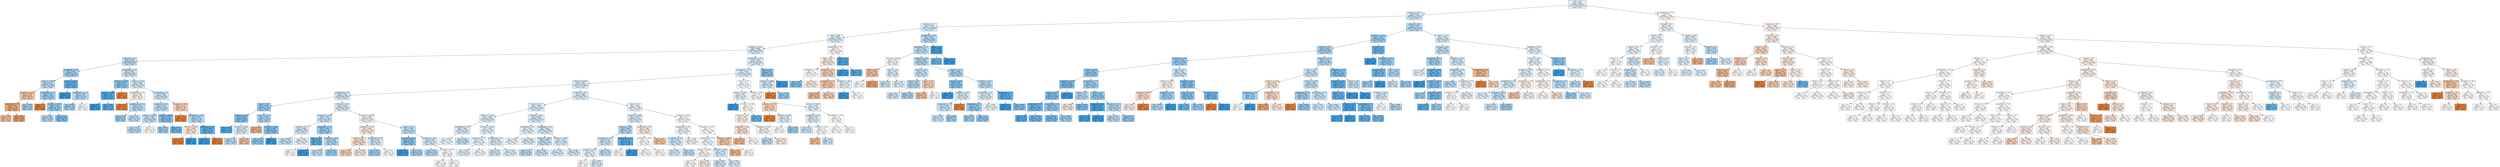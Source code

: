 digraph Tree {
node [shape=box, style="filled", color="black"] ;
0 [label="CCR <= 5.5\ngini = 0.497\nsamples = 22504\nvalue = [10340, 12164]\nclass = True", fillcolor="#e1f0fb"] ;
1 [label="sdComm <= 0.2\ngini = 0.49\nsamples = 14766\nvalue = [6350, 8416]\nclass = True", fillcolor="#cee7f9"] ;
0 -> 1 [labeldistance=2.5, labelangle=45, headlabel="True"] ;
2 [label="sdComp <= 0.2\ngini = 0.494\nsamples = 11254\nvalue = [4996, 6258]\nclass = True", fillcolor="#d7ebfa"] ;
1 -> 2 ;
3 [label="CCR <= 0.55\ngini = 0.495\nsamples = 10392\nvalue = [4668, 5724]\nclass = True", fillcolor="#daedfa"] ;
2 -> 3 ;
4 [label="sdComp <= 0.02\ngini = 0.494\nsamples = 9678\nvalue = [4300, 5378]\nclass = True", fillcolor="#d7ebfa"] ;
3 -> 4 ;
5 [label="nbproc <= 4.5\ngini = 0.477\nsamples = 922\nvalue = [362, 560]\nclass = True", fillcolor="#b9dcf6"] ;
4 -> 5 ;
6 [label="graphDepth <= 7.5\ngini = 0.444\nsamples = 318\nvalue = [106, 212]\nclass = True", fillcolor="#9ccef2"] ;
5 -> 6 ;
7 [label="sdComm <= 0.02\ngini = 0.475\nsamples = 242\nvalue = [94, 148]\nclass = True", fillcolor="#b7dbf6"] ;
6 -> 7 ;
8 [label="graphSize <= 22.5\ngini = 0.454\nsamples = 46\nvalue = [30, 16]\nclass = False", fillcolor="#f3c4a3"] ;
7 -> 8 ;
9 [label="graphDepth <= 3.5\ngini = 0.36\nsamples = 34\nvalue = [26, 8]\nclass = False", fillcolor="#eda876"] ;
8 -> 9 ;
10 [label="gini = 0.444\nsamples = 12\nvalue = [8, 4]\nclass = False", fillcolor="#f2c09c"] ;
9 -> 10 ;
11 [label="gini = 0.298\nsamples = 22\nvalue = [18, 4]\nclass = False", fillcolor="#eb9d65"] ;
9 -> 11 ;
12 [label="gini = 0.444\nsamples = 12\nvalue = [4, 8]\nclass = True", fillcolor="#9ccef2"] ;
8 -> 12 ;
13 [label="graphDepth <= 3.5\ngini = 0.44\nsamples = 196\nvalue = [64, 132]\nclass = True", fillcolor="#99cdf2"] ;
7 -> 13 ;
14 [label="gini = 0.0\nsamples = 4\nvalue = [4, 0]\nclass = False", fillcolor="#e58139"] ;
13 -> 14 ;
15 [label="sdComm <= 0.065\ngini = 0.43\nsamples = 192\nvalue = [60, 132]\nclass = True", fillcolor="#93caf1"] ;
13 -> 15 ;
16 [label="gini = 0.469\nsamples = 96\nvalue = [36, 60]\nclass = True", fillcolor="#b0d8f5"] ;
15 -> 16 ;
17 [label="gini = 0.375\nsamples = 96\nvalue = [24, 72]\nclass = True", fillcolor="#7bbeee"] ;
15 -> 17 ;
18 [label="sdComm <= 0.02\ngini = 0.266\nsamples = 76\nvalue = [12, 64]\nclass = True", fillcolor="#5eafea"] ;
6 -> 18 ;
19 [label="gini = 0.0\nsamples = 44\nvalue = [0, 44]\nclass = True", fillcolor="#399de5"] ;
18 -> 19 ;
20 [label="graphDepth <= 13.5\ngini = 0.469\nsamples = 32\nvalue = [12, 20]\nclass = True", fillcolor="#b0d8f5"] ;
18 -> 20 ;
21 [label="gini = 0.444\nsamples = 24\nvalue = [8, 16]\nclass = True", fillcolor="#9ccef2"] ;
20 -> 21 ;
22 [label="gini = 0.5\nsamples = 8\nvalue = [4, 4]\nclass = False", fillcolor="#ffffff"] ;
20 -> 22 ;
23 [label="graphDepth <= 3.5\ngini = 0.488\nsamples = 604\nvalue = [256, 348]\nclass = True", fillcolor="#cbe5f8"] ;
5 -> 23 ;
24 [label="sdComm <= 0.065\ngini = 0.397\nsamples = 44\nvalue = [12, 32]\nclass = True", fillcolor="#83c2ef"] ;
23 -> 24 ;
25 [label="sdComm <= 0.02\ngini = 0.198\nsamples = 36\nvalue = [4, 32]\nclass = True", fillcolor="#52a9e8"] ;
24 -> 25 ;
26 [label="gini = 0.0\nsamples = 8\nvalue = [0, 8]\nclass = True", fillcolor="#399de5"] ;
25 -> 26 ;
27 [label="gini = 0.245\nsamples = 28\nvalue = [4, 24]\nclass = True", fillcolor="#5aade9"] ;
25 -> 27 ;
28 [label="gini = 0.0\nsamples = 8\nvalue = [8, 0]\nclass = False", fillcolor="#e58139"] ;
24 -> 28 ;
29 [label="sdComm <= 0.02\ngini = 0.492\nsamples = 560\nvalue = [244, 316]\nclass = True", fillcolor="#d2e9f9"] ;
23 -> 29 ;
30 [label="graphDepth <= 7.5\ngini = 0.498\nsamples = 68\nvalue = [36, 32]\nclass = False", fillcolor="#fcf1e9"] ;
29 -> 30 ;
31 [label="gini = 0.0\nsamples = 16\nvalue = [16, 0]\nclass = False", fillcolor="#e58139"] ;
30 -> 31 ;
32 [label="graphDepth <= 13.5\ngini = 0.473\nsamples = 52\nvalue = [20, 32]\nclass = True", fillcolor="#b5daf5"] ;
30 -> 32 ;
33 [label="gini = 0.444\nsamples = 12\nvalue = [4, 8]\nclass = True", fillcolor="#9ccef2"] ;
32 -> 33 ;
34 [label="gini = 0.48\nsamples = 40\nvalue = [16, 24]\nclass = True", fillcolor="#bddef6"] ;
32 -> 34 ;
35 [label="graphDepth <= 6.5\ngini = 0.488\nsamples = 492\nvalue = [208, 284]\nclass = True", fillcolor="#cae5f8"] ;
29 -> 35 ;
36 [label="graphSize <= 22.5\ngini = 0.48\nsamples = 440\nvalue = [176, 264]\nclass = True", fillcolor="#bddef6"] ;
35 -> 36 ;
37 [label="sdComm <= 0.065\ngini = 0.484\nsamples = 408\nvalue = [168, 240]\nclass = True", fillcolor="#c4e2f7"] ;
36 -> 37 ;
38 [label="gini = 0.473\nsamples = 312\nvalue = [120, 192]\nclass = True", fillcolor="#b5daf5"] ;
37 -> 38 ;
39 [label="gini = 0.5\nsamples = 96\nvalue = [48, 48]\nclass = False", fillcolor="#ffffff"] ;
37 -> 39 ;
40 [label="sdComm <= 0.065\ngini = 0.375\nsamples = 32\nvalue = [8, 24]\nclass = True", fillcolor="#7bbeee"] ;
36 -> 40 ;
41 [label="gini = 0.444\nsamples = 12\nvalue = [4, 8]\nclass = True", fillcolor="#9ccef2"] ;
40 -> 41 ;
42 [label="gini = 0.32\nsamples = 20\nvalue = [4, 16]\nclass = True", fillcolor="#6ab6ec"] ;
40 -> 42 ;
43 [label="graphSize <= 40.0\ngini = 0.473\nsamples = 52\nvalue = [32, 20]\nclass = False", fillcolor="#f5d0b5"] ;
35 -> 43 ;
44 [label="gini = 0.0\nsamples = 20\nvalue = [20, 0]\nclass = False", fillcolor="#e58139"] ;
43 -> 44 ;
45 [label="graphDepth <= 12.5\ngini = 0.469\nsamples = 32\nvalue = [12, 20]\nclass = True", fillcolor="#b0d8f5"] ;
43 -> 45 ;
46 [label="sdComm <= 0.065\ngini = 0.494\nsamples = 18\nvalue = [10, 8]\nclass = False", fillcolor="#fae6d7"] ;
45 -> 46 ;
47 [label="gini = 0.0\nsamples = 10\nvalue = [10, 0]\nclass = False", fillcolor="#e58139"] ;
46 -> 47 ;
48 [label="gini = 0.0\nsamples = 8\nvalue = [0, 8]\nclass = True", fillcolor="#399de5"] ;
46 -> 48 ;
49 [label="graphSize <= 75.0\ngini = 0.245\nsamples = 14\nvalue = [2, 12]\nclass = True", fillcolor="#5aade9"] ;
45 -> 49 ;
50 [label="gini = 0.0\nsamples = 12\nvalue = [0, 12]\nclass = True", fillcolor="#399de5"] ;
49 -> 50 ;
51 [label="gini = 0.0\nsamples = 2\nvalue = [2, 0]\nclass = False", fillcolor="#e58139"] ;
49 -> 51 ;
52 [label="graphDepth <= 25.5\ngini = 0.495\nsamples = 8756\nvalue = [3938, 4818]\nclass = True", fillcolor="#dbedfa"] ;
4 -> 52 ;
53 [label="graphDepth <= 13.5\ngini = 0.495\nsamples = 8712\nvalue = [3926, 4786]\nclass = True", fillcolor="#dbedfa"] ;
52 -> 53 ;
54 [label="sdComp <= 0.065\ngini = 0.495\nsamples = 8412\nvalue = [3778, 4634]\nclass = True", fillcolor="#daedfa"] ;
53 -> 54 ;
55 [label="graphDepth <= 3.5\ngini = 0.492\nsamples = 2156\nvalue = [938, 1218]\nclass = True", fillcolor="#d1e8f9"] ;
54 -> 55 ;
56 [label="nbproc <= 4.5\ngini = 0.439\nsamples = 178\nvalue = [58, 120]\nclass = True", fillcolor="#99ccf2"] ;
55 -> 56 ;
57 [label="sdComm <= 0.02\ngini = 0.389\nsamples = 68\nvalue = [18, 50]\nclass = True", fillcolor="#80c0ee"] ;
56 -> 57 ;
58 [label="gini = 0.198\nsamples = 36\nvalue = [4, 32]\nclass = True", fillcolor="#52a9e8"] ;
57 -> 58 ;
59 [label="sdComm <= 0.065\ngini = 0.492\nsamples = 32\nvalue = [14, 18]\nclass = True", fillcolor="#d3e9f9"] ;
57 -> 59 ;
60 [label="gini = 0.473\nsamples = 26\nvalue = [10, 16]\nclass = True", fillcolor="#b5daf5"] ;
59 -> 60 ;
61 [label="gini = 0.444\nsamples = 6\nvalue = [4, 2]\nclass = False", fillcolor="#f2c09c"] ;
59 -> 61 ;
62 [label="sdComm <= 0.02\ngini = 0.463\nsamples = 110\nvalue = [40, 70]\nclass = True", fillcolor="#aad5f4"] ;
56 -> 62 ;
63 [label="gini = 0.397\nsamples = 22\nvalue = [16, 6]\nclass = False", fillcolor="#efb083"] ;
62 -> 63 ;
64 [label="sdComm <= 0.065\ngini = 0.397\nsamples = 88\nvalue = [24, 64]\nclass = True", fillcolor="#83c2ef"] ;
62 -> 64 ;
65 [label="gini = 0.42\nsamples = 80\nvalue = [24, 56]\nclass = True", fillcolor="#8ec7f0"] ;
64 -> 65 ;
66 [label="gini = 0.0\nsamples = 8\nvalue = [0, 8]\nclass = True", fillcolor="#399de5"] ;
64 -> 66 ;
67 [label="sdComm <= 0.02\ngini = 0.494\nsamples = 1978\nvalue = [880, 1098]\nclass = True", fillcolor="#d8ecfa"] ;
55 -> 67 ;
68 [label="graphSize <= 22.5\ngini = 0.488\nsamples = 1100\nvalue = [466, 634]\nclass = True", fillcolor="#cbe5f8"] ;
67 -> 68 ;
69 [label="nbproc <= 4.5\ngini = 0.492\nsamples = 968\nvalue = [424, 544]\nclass = True", fillcolor="#d3e9f9"] ;
68 -> 69 ;
70 [label="gini = 0.484\nsamples = 476\nvalue = [196, 280]\nclass = True", fillcolor="#c4e2f7"] ;
69 -> 70 ;
71 [label="gini = 0.497\nsamples = 492\nvalue = [228, 264]\nclass = True", fillcolor="#e4f2fb"] ;
69 -> 71 ;
72 [label="graphDepth <= 6.5\ngini = 0.434\nsamples = 132\nvalue = [42, 90]\nclass = True", fillcolor="#95cbf1"] ;
68 -> 72 ;
73 [label="nbproc <= 4.5\ngini = 0.278\nsamples = 36\nvalue = [6, 30]\nclass = True", fillcolor="#61b1ea"] ;
72 -> 73 ;
74 [label="gini = 0.5\nsamples = 12\nvalue = [6, 6]\nclass = False", fillcolor="#ffffff"] ;
73 -> 74 ;
75 [label="gini = 0.0\nsamples = 24\nvalue = [0, 24]\nclass = True", fillcolor="#399de5"] ;
73 -> 75 ;
76 [label="graphSize <= 40.0\ngini = 0.469\nsamples = 96\nvalue = [36, 60]\nclass = True", fillcolor="#b0d8f5"] ;
72 -> 76 ;
77 [label="gini = 0.486\nsamples = 48\nvalue = [20, 28]\nclass = True", fillcolor="#c6e3f8"] ;
76 -> 77 ;
78 [label="gini = 0.444\nsamples = 48\nvalue = [16, 32]\nclass = True", fillcolor="#9ccef2"] ;
76 -> 78 ;
79 [label="sdComm <= 0.065\ngini = 0.498\nsamples = 878\nvalue = [414, 464]\nclass = True", fillcolor="#eaf4fc"] ;
67 -> 79 ;
80 [label="graphSize <= 22.5\ngini = 0.496\nsamples = 414\nvalue = [226, 188]\nclass = False", fillcolor="#fbeade"] ;
79 -> 80 ;
81 [label="nbproc <= 4.5\ngini = 0.488\nsamples = 322\nvalue = [186, 136]\nclass = False", fillcolor="#f8ddca"] ;
80 -> 81 ;
82 [label="gini = 0.478\nsamples = 162\nvalue = [98, 64]\nclass = False", fillcolor="#f6d3ba"] ;
81 -> 82 ;
83 [label="gini = 0.495\nsamples = 160\nvalue = [88, 72]\nclass = False", fillcolor="#fae8db"] ;
81 -> 83 ;
84 [label="graphDepth <= 7.5\ngini = 0.491\nsamples = 92\nvalue = [40, 52]\nclass = True", fillcolor="#d1e8f9"] ;
80 -> 84 ;
85 [label="gini = 0.444\nsamples = 36\nvalue = [12, 24]\nclass = True", fillcolor="#9ccef2"] ;
84 -> 85 ;
86 [label="gini = 0.5\nsamples = 56\nvalue = [28, 28]\nclass = False", fillcolor="#ffffff"] ;
84 -> 86 ;
87 [label="nbproc <= 4.5\ngini = 0.482\nsamples = 464\nvalue = [188, 276]\nclass = True", fillcolor="#c0e0f7"] ;
79 -> 87 ;
88 [label="graphSize <= 22.5\ngini = 0.397\nsamples = 88\nvalue = [24, 64]\nclass = True", fillcolor="#83c2ef"] ;
87 -> 88 ;
89 [label="gini = 0.0\nsamples = 20\nvalue = [0, 20]\nclass = True", fillcolor="#399de5"] ;
88 -> 89 ;
90 [label="gini = 0.457\nsamples = 68\nvalue = [24, 44]\nclass = True", fillcolor="#a5d2f3"] ;
88 -> 90 ;
91 [label="graphSize <= 22.5\ngini = 0.492\nsamples = 376\nvalue = [164, 212]\nclass = True", fillcolor="#d2e9f9"] ;
87 -> 91 ;
92 [label="gini = 0.471\nsamples = 200\nvalue = [76, 124]\nclass = True", fillcolor="#b2d9f5"] ;
91 -> 92 ;
93 [label="graphSize <= 40.0\ngini = 0.5\nsamples = 176\nvalue = [88, 88]\nclass = False", fillcolor="#ffffff"] ;
91 -> 93 ;
94 [label="gini = 0.5\nsamples = 160\nvalue = [80, 80]\nclass = False", fillcolor="#ffffff"] ;
93 -> 94 ;
95 [label="gini = 0.5\nsamples = 16\nvalue = [8, 8]\nclass = False", fillcolor="#ffffff"] ;
93 -> 95 ;
96 [label="graphSize <= 22.5\ngini = 0.496\nsamples = 6256\nvalue = [2840, 3416]\nclass = True", fillcolor="#deeefb"] ;
54 -> 96 ;
97 [label="nbproc <= 4.5\ngini = 0.495\nsamples = 5176\nvalue = [2328, 2848]\nclass = True", fillcolor="#dbedfa"] ;
96 -> 97 ;
98 [label="sdComm <= 0.02\ngini = 0.496\nsamples = 2098\nvalue = [960, 1138]\nclass = True", fillcolor="#e0f0fb"] ;
97 -> 98 ;
99 [label="graphDepth <= 3.5\ngini = 0.494\nsamples = 756\nvalue = [336, 420]\nclass = True", fillcolor="#d7ebfa"] ;
98 -> 99 ;
100 [label="gini = 0.499\nsamples = 348\nvalue = [168, 180]\nclass = True", fillcolor="#f2f8fd"] ;
99 -> 100 ;
101 [label="gini = 0.484\nsamples = 408\nvalue = [168, 240]\nclass = True", fillcolor="#c4e2f7"] ;
99 -> 101 ;
102 [label="sdComm <= 0.065\ngini = 0.498\nsamples = 1342\nvalue = [624, 718]\nclass = True", fillcolor="#e5f2fc"] ;
98 -> 102 ;
103 [label="graphDepth <= 3.5\ngini = 0.499\nsamples = 738\nvalue = [352, 386]\nclass = True", fillcolor="#eef6fd"] ;
102 -> 103 ;
104 [label="gini = 0.497\nsamples = 278\nvalue = [128, 150]\nclass = True", fillcolor="#e2f1fb"] ;
103 -> 104 ;
105 [label="gini = 0.5\nsamples = 460\nvalue = [224, 236]\nclass = True", fillcolor="#f5fafe"] ;
103 -> 105 ;
106 [label="graphDepth <= 3.5\ngini = 0.495\nsamples = 604\nvalue = [272, 332]\nclass = True", fillcolor="#dbedfa"] ;
102 -> 106 ;
107 [label="gini = 0.492\nsamples = 64\nvalue = [28, 36]\nclass = True", fillcolor="#d3e9f9"] ;
106 -> 107 ;
108 [label="gini = 0.495\nsamples = 540\nvalue = [244, 296]\nclass = True", fillcolor="#dceefa"] ;
106 -> 108 ;
109 [label="sdComm <= 0.02\ngini = 0.494\nsamples = 3078\nvalue = [1368, 1710]\nclass = True", fillcolor="#d7ebfa"] ;
97 -> 109 ;
110 [label="graphDepth <= 3.5\ngini = 0.497\nsamples = 692\nvalue = [320, 372]\nclass = True", fillcolor="#e3f1fb"] ;
109 -> 110 ;
111 [label="gini = 0.499\nsamples = 292\nvalue = [140, 152]\nclass = True", fillcolor="#eff7fd"] ;
110 -> 111 ;
112 [label="gini = 0.495\nsamples = 400\nvalue = [180, 220]\nclass = True", fillcolor="#dbedfa"] ;
110 -> 112 ;
113 [label="graphDepth <= 3.5\ngini = 0.493\nsamples = 2386\nvalue = [1048, 1338]\nclass = True", fillcolor="#d4eaf9"] ;
109 -> 113 ;
114 [label="sdComm <= 0.065\ngini = 0.485\nsamples = 710\nvalue = [294, 416]\nclass = True", fillcolor="#c5e2f7"] ;
113 -> 114 ;
115 [label="gini = 0.475\nsamples = 196\nvalue = [76, 120]\nclass = True", fillcolor="#b6dbf5"] ;
114 -> 115 ;
116 [label="gini = 0.488\nsamples = 514\nvalue = [218, 296]\nclass = True", fillcolor="#cbe5f8"] ;
114 -> 116 ;
117 [label="sdComm <= 0.065\ngini = 0.495\nsamples = 1676\nvalue = [754, 922]\nclass = True", fillcolor="#dbedfa"] ;
113 -> 117 ;
118 [label="gini = 0.495\nsamples = 814\nvalue = [368, 446]\nclass = True", fillcolor="#dceefa"] ;
117 -> 118 ;
119 [label="gini = 0.495\nsamples = 862\nvalue = [386, 476]\nclass = True", fillcolor="#daecfa"] ;
117 -> 119 ;
120 [label="nbproc <= 4.5\ngini = 0.499\nsamples = 1080\nvalue = [512, 568]\nclass = True", fillcolor="#ebf5fc"] ;
96 -> 120 ;
121 [label="sdComm <= 0.065\ngini = 0.492\nsamples = 310\nvalue = [136, 174]\nclass = True", fillcolor="#d4eaf9"] ;
120 -> 121 ;
122 [label="sdComm <= 0.02\ngini = 0.469\nsamples = 192\nvalue = [72, 120]\nclass = True", fillcolor="#b0d8f5"] ;
121 -> 122 ;
123 [label="graphDepth <= 9.0\ngini = 0.489\nsamples = 160\nvalue = [68, 92]\nclass = True", fillcolor="#cbe5f8"] ;
122 -> 123 ;
124 [label="graphSize <= 40.0\ngini = 0.497\nsamples = 52\nvalue = [24, 28]\nclass = True", fillcolor="#e3f1fb"] ;
123 -> 124 ;
125 [label="gini = 0.5\nsamples = 16\nvalue = [8, 8]\nclass = False", fillcolor="#ffffff"] ;
124 -> 125 ;
126 [label="gini = 0.494\nsamples = 36\nvalue = [16, 20]\nclass = True", fillcolor="#d7ebfa"] ;
124 -> 126 ;
127 [label="gini = 0.483\nsamples = 108\nvalue = [44, 64]\nclass = True", fillcolor="#c1e0f7"] ;
123 -> 127 ;
128 [label="graphDepth <= 6.5\ngini = 0.219\nsamples = 32\nvalue = [4, 28]\nclass = True", fillcolor="#55abe9"] ;
122 -> 128 ;
129 [label="gini = 0.5\nsamples = 8\nvalue = [4, 4]\nclass = False", fillcolor="#ffffff"] ;
128 -> 129 ;
130 [label="gini = 0.0\nsamples = 24\nvalue = [0, 24]\nclass = True", fillcolor="#399de5"] ;
128 -> 130 ;
131 [label="graphDepth <= 9.0\ngini = 0.496\nsamples = 118\nvalue = [64, 54]\nclass = False", fillcolor="#fbebe0"] ;
121 -> 131 ;
132 [label="graphSize <= 40.0\ngini = 0.5\nsamples = 84\nvalue = [42, 42]\nclass = False", fillcolor="#ffffff"] ;
131 -> 132 ;
133 [label="gini = 0.5\nsamples = 52\nvalue = [26, 26]\nclass = False", fillcolor="#ffffff"] ;
132 -> 133 ;
134 [label="gini = 0.5\nsamples = 32\nvalue = [16, 16]\nclass = False", fillcolor="#ffffff"] ;
132 -> 134 ;
135 [label="gini = 0.457\nsamples = 34\nvalue = [22, 12]\nclass = False", fillcolor="#f3c6a5"] ;
131 -> 135 ;
136 [label="sdComm <= 0.02\ngini = 0.5\nsamples = 770\nvalue = [376, 394]\nclass = True", fillcolor="#f6fbfe"] ;
120 -> 136 ;
137 [label="graphDepth <= 9.0\ngini = 0.499\nsamples = 394\nvalue = [188, 206]\nclass = True", fillcolor="#eef6fd"] ;
136 -> 137 ;
138 [label="graphDepth <= 6.5\ngini = 0.491\nsamples = 194\nvalue = [84, 110]\nclass = True", fillcolor="#d0e8f9"] ;
137 -> 138 ;
139 [label="gini = 0.495\nsamples = 134\nvalue = [60, 74]\nclass = True", fillcolor="#daecfa"] ;
138 -> 139 ;
140 [label="gini = 0.48\nsamples = 60\nvalue = [24, 36]\nclass = True", fillcolor="#bddef6"] ;
138 -> 140 ;
141 [label="gini = 0.499\nsamples = 200\nvalue = [104, 96]\nclass = False", fillcolor="#fdf5f0"] ;
137 -> 141 ;
142 [label="graphSize <= 40.0\ngini = 0.5\nsamples = 376\nvalue = [188, 188]\nclass = False", fillcolor="#ffffff"] ;
136 -> 142 ;
143 [label="graphDepth <= 7.5\ngini = 0.5\nsamples = 342\nvalue = [166, 176]\nclass = True", fillcolor="#f4f9fe"] ;
142 -> 143 ;
144 [label="sdComm <= 0.065\ngini = 0.5\nsamples = 212\nvalue = [108, 104]\nclass = False", fillcolor="#fefaf8"] ;
143 -> 144 ;
145 [label="gini = 0.5\nsamples = 160\nvalue = [80, 80]\nclass = False", fillcolor="#ffffff"] ;
144 -> 145 ;
146 [label="gini = 0.497\nsamples = 52\nvalue = [28, 24]\nclass = False", fillcolor="#fbede3"] ;
144 -> 146 ;
147 [label="sdComm <= 0.065\ngini = 0.494\nsamples = 130\nvalue = [58, 72]\nclass = True", fillcolor="#d9ecfa"] ;
143 -> 147 ;
148 [label="gini = 0.49\nsamples = 28\nvalue = [12, 16]\nclass = True", fillcolor="#cee6f8"] ;
147 -> 148 ;
149 [label="gini = 0.495\nsamples = 102\nvalue = [46, 56]\nclass = True", fillcolor="#dceefa"] ;
147 -> 149 ;
150 [label="sdComm <= 0.065\ngini = 0.457\nsamples = 34\nvalue = [22, 12]\nclass = False", fillcolor="#f3c6a5"] ;
142 -> 150 ;
151 [label="gini = 0.426\nsamples = 26\nvalue = [18, 8]\nclass = False", fillcolor="#f1b991"] ;
150 -> 151 ;
152 [label="gini = 0.5\nsamples = 8\nvalue = [4, 4]\nclass = False", fillcolor="#ffffff"] ;
150 -> 152 ;
153 [label="nbproc <= 4.5\ngini = 0.5\nsamples = 300\nvalue = [148, 152]\nclass = True", fillcolor="#fafcfe"] ;
53 -> 153 ;
154 [label="sdComp <= 0.065\ngini = 0.498\nsamples = 124\nvalue = [58, 66]\nclass = True", fillcolor="#e7f3fc"] ;
153 -> 154 ;
155 [label="gini = 0.0\nsamples = 8\nvalue = [0, 8]\nclass = True", fillcolor="#399de5"] ;
154 -> 155 ;
156 [label="sdComm <= 0.065\ngini = 0.5\nsamples = 116\nvalue = [58, 58]\nclass = False", fillcolor="#ffffff"] ;
154 -> 156 ;
157 [label="sdComm <= 0.02\ngini = 0.498\nsamples = 106\nvalue = [56, 50]\nclass = False", fillcolor="#fcf2ea"] ;
156 -> 157 ;
158 [label="graphSize <= 75.0\ngini = 0.491\nsamples = 60\nvalue = [34, 26]\nclass = False", fillcolor="#f9e1d0"] ;
157 -> 158 ;
159 [label="gini = 0.42\nsamples = 20\nvalue = [14, 6]\nclass = False", fillcolor="#f0b78e"] ;
158 -> 159 ;
160 [label="gini = 0.5\nsamples = 40\nvalue = [20, 20]\nclass = False", fillcolor="#ffffff"] ;
158 -> 160 ;
161 [label="graphSize <= 75.0\ngini = 0.499\nsamples = 46\nvalue = [22, 24]\nclass = True", fillcolor="#eff7fd"] ;
157 -> 161 ;
162 [label="gini = 0.48\nsamples = 20\nvalue = [8, 12]\nclass = True", fillcolor="#bddef6"] ;
161 -> 162 ;
163 [label="gini = 0.497\nsamples = 26\nvalue = [14, 12]\nclass = False", fillcolor="#fbede3"] ;
161 -> 163 ;
164 [label="gini = 0.32\nsamples = 10\nvalue = [2, 8]\nclass = True", fillcolor="#6ab6ec"] ;
156 -> 164 ;
165 [label="sdComp <= 0.065\ngini = 0.5\nsamples = 176\nvalue = [90, 86]\nclass = False", fillcolor="#fef9f6"] ;
153 -> 165 ;
166 [label="graphSize <= 75.0\ngini = 0.48\nsamples = 60\nvalue = [36, 24]\nclass = False", fillcolor="#f6d5bd"] ;
165 -> 166 ;
167 [label="gini = 0.0\nsamples = 16\nvalue = [16, 0]\nclass = False", fillcolor="#e58139"] ;
166 -> 167 ;
168 [label="sdComm <= 0.055\ngini = 0.496\nsamples = 44\nvalue = [20, 24]\nclass = True", fillcolor="#deeffb"] ;
166 -> 168 ;
169 [label="gini = 0.5\nsamples = 32\nvalue = [16, 16]\nclass = False", fillcolor="#ffffff"] ;
168 -> 169 ;
170 [label="gini = 0.444\nsamples = 12\nvalue = [4, 8]\nclass = True", fillcolor="#9ccef2"] ;
168 -> 170 ;
171 [label="sdComm <= 0.065\ngini = 0.498\nsamples = 116\nvalue = [54, 62]\nclass = True", fillcolor="#e5f2fc"] ;
165 -> 171 ;
172 [label="graphSize <= 75.0\ngini = 0.494\nsamples = 76\nvalue = [34, 42]\nclass = True", fillcolor="#d9ecfa"] ;
171 -> 172 ;
173 [label="gini = 0.49\nsamples = 56\nvalue = [24, 32]\nclass = True", fillcolor="#cee6f8"] ;
172 -> 173 ;
174 [label="sdComm <= 0.02\ngini = 0.5\nsamples = 20\nvalue = [10, 10]\nclass = False", fillcolor="#ffffff"] ;
172 -> 174 ;
175 [label="gini = 0.444\nsamples = 6\nvalue = [4, 2]\nclass = False", fillcolor="#f2c09c"] ;
174 -> 175 ;
176 [label="gini = 0.49\nsamples = 14\nvalue = [6, 8]\nclass = True", fillcolor="#cee6f8"] ;
174 -> 176 ;
177 [label="graphSize <= 75.0\ngini = 0.5\nsamples = 40\nvalue = [20, 20]\nclass = False", fillcolor="#ffffff"] ;
171 -> 177 ;
178 [label="gini = 0.5\nsamples = 32\nvalue = [16, 16]\nclass = False", fillcolor="#ffffff"] ;
177 -> 178 ;
179 [label="gini = 0.5\nsamples = 8\nvalue = [4, 4]\nclass = False", fillcolor="#ffffff"] ;
177 -> 179 ;
180 [label="nbproc <= 4.5\ngini = 0.397\nsamples = 44\nvalue = [12, 32]\nclass = True", fillcolor="#83c2ef"] ;
52 -> 180 ;
181 [label="sdComm <= 0.065\ngini = 0.49\nsamples = 28\nvalue = [12, 16]\nclass = True", fillcolor="#cee6f8"] ;
180 -> 181 ;
182 [label="gini = 0.0\nsamples = 4\nvalue = [4, 0]\nclass = False", fillcolor="#e58139"] ;
181 -> 182 ;
183 [label="gini = 0.444\nsamples = 24\nvalue = [8, 16]\nclass = True", fillcolor="#9ccef2"] ;
181 -> 183 ;
184 [label="gini = 0.0\nsamples = 16\nvalue = [0, 16]\nclass = True", fillcolor="#399de5"] ;
180 -> 184 ;
185 [label="graphDepth <= 9.0\ngini = 0.5\nsamples = 714\nvalue = [368, 346]\nclass = False", fillcolor="#fdf7f3"] ;
3 -> 185 ;
186 [label="nbproc <= 4.5\ngini = 0.497\nsamples = 674\nvalue = [364, 310]\nclass = False", fillcolor="#fbece2"] ;
185 -> 186 ;
187 [label="graphDepth <= 3.5\ngini = 0.5\nsamples = 430\nvalue = [214, 216]\nclass = True", fillcolor="#fdfeff"] ;
186 -> 187 ;
188 [label="gini = 0.397\nsamples = 66\nvalue = [18, 48]\nclass = True", fillcolor="#83c2ef"] ;
187 -> 188 ;
189 [label="gini = 0.497\nsamples = 364\nvalue = [196, 168]\nclass = False", fillcolor="#fbede3"] ;
187 -> 189 ;
190 [label="graphSize <= 22.5\ngini = 0.474\nsamples = 244\nvalue = [150, 94]\nclass = False", fillcolor="#f5d0b5"] ;
186 -> 190 ;
191 [label="graphDepth <= 3.5\ngini = 0.465\nsamples = 218\nvalue = [138, 80]\nclass = False", fillcolor="#f4caac"] ;
190 -> 191 ;
192 [label="gini = 0.438\nsamples = 74\nvalue = [50, 24]\nclass = False", fillcolor="#f1bd98"] ;
191 -> 192 ;
193 [label="gini = 0.475\nsamples = 144\nvalue = [88, 56]\nclass = False", fillcolor="#f6d1b7"] ;
191 -> 193 ;
194 [label="graphSize <= 40.0\ngini = 0.497\nsamples = 26\nvalue = [12, 14]\nclass = True", fillcolor="#e3f1fb"] ;
190 -> 194 ;
195 [label="gini = 0.0\nsamples = 2\nvalue = [0, 2]\nclass = True", fillcolor="#399de5"] ;
194 -> 195 ;
196 [label="gini = 0.5\nsamples = 24\nvalue = [12, 12]\nclass = False", fillcolor="#ffffff"] ;
194 -> 196 ;
197 [label="nbproc <= 4.5\ngini = 0.18\nsamples = 40\nvalue = [4, 36]\nclass = True", fillcolor="#4fa8e8"] ;
185 -> 197 ;
198 [label="gini = 0.0\nsamples = 12\nvalue = [0, 12]\nclass = True", fillcolor="#399de5"] ;
197 -> 198 ;
199 [label="gini = 0.245\nsamples = 28\nvalue = [4, 24]\nclass = True", fillcolor="#5aade9"] ;
197 -> 199 ;
200 [label="graphDepth <= 13.5\ngini = 0.471\nsamples = 862\nvalue = [328, 534]\nclass = True", fillcolor="#b3d9f5"] ;
2 -> 200 ;
201 [label="graphDepth <= 3.5\ngini = 0.479\nsamples = 820\nvalue = [326, 494]\nclass = True", fillcolor="#bcdef6"] ;
200 -> 201 ;
202 [label="sdComp <= 0.65\ngini = 0.499\nsamples = 124\nvalue = [64, 60]\nclass = False", fillcolor="#fdf7f3"] ;
201 -> 202 ;
203 [label="nbproc <= 4.5\ngini = 0.444\nsamples = 36\nvalue = [24, 12]\nclass = False", fillcolor="#f2c09c"] ;
202 -> 203 ;
204 [label="gini = 0.5\nsamples = 16\nvalue = [8, 8]\nclass = False", fillcolor="#ffffff"] ;
203 -> 204 ;
205 [label="gini = 0.32\nsamples = 20\nvalue = [16, 4]\nclass = False", fillcolor="#eca06a"] ;
203 -> 205 ;
206 [label="nbproc <= 4.5\ngini = 0.496\nsamples = 88\nvalue = [40, 48]\nclass = True", fillcolor="#deeffb"] ;
202 -> 206 ;
207 [label="gini = 0.49\nsamples = 14\nvalue = [6, 8]\nclass = True", fillcolor="#cee6f8"] ;
206 -> 207 ;
208 [label="gini = 0.497\nsamples = 74\nvalue = [34, 40]\nclass = True", fillcolor="#e1f0fb"] ;
206 -> 208 ;
209 [label="graphSize <= 22.5\ngini = 0.469\nsamples = 696\nvalue = [262, 434]\nclass = True", fillcolor="#b1d8f5"] ;
201 -> 209 ;
210 [label="sdComp <= 0.65\ngini = 0.487\nsamples = 196\nvalue = [82, 114]\nclass = True", fillcolor="#c7e3f8"] ;
209 -> 210 ;
211 [label="nbproc <= 4.5\ngini = 0.469\nsamples = 160\nvalue = [60, 100]\nclass = True", fillcolor="#b0d8f5"] ;
210 -> 211 ;
212 [label="gini = 0.49\nsamples = 28\nvalue = [12, 16]\nclass = True", fillcolor="#cee6f8"] ;
211 -> 212 ;
213 [label="gini = 0.463\nsamples = 132\nvalue = [48, 84]\nclass = True", fillcolor="#aad5f4"] ;
211 -> 213 ;
214 [label="nbproc <= 4.5\ngini = 0.475\nsamples = 36\nvalue = [22, 14]\nclass = False", fillcolor="#f6d1b7"] ;
210 -> 214 ;
215 [label="gini = 0.444\nsamples = 24\nvalue = [16, 8]\nclass = False", fillcolor="#f2c09c"] ;
214 -> 215 ;
216 [label="gini = 0.5\nsamples = 12\nvalue = [6, 6]\nclass = False", fillcolor="#ffffff"] ;
214 -> 216 ;
217 [label="nbproc <= 4.5\ngini = 0.461\nsamples = 500\nvalue = [180, 320]\nclass = True", fillcolor="#a8d4f4"] ;
209 -> 217 ;
218 [label="sdComp <= 0.65\ngini = 0.406\nsamples = 134\nvalue = [38, 96]\nclass = True", fillcolor="#87c4ef"] ;
217 -> 218 ;
219 [label="gini = 0.0\nsamples = 48\nvalue = [0, 48]\nclass = True", fillcolor="#399de5"] ;
218 -> 219 ;
220 [label="graphSize <= 40.0\ngini = 0.493\nsamples = 86\nvalue = [38, 48]\nclass = True", fillcolor="#d6ebfa"] ;
218 -> 220 ;
221 [label="graphDepth <= 7.5\ngini = 0.485\nsamples = 82\nvalue = [34, 48]\nclass = True", fillcolor="#c5e2f7"] ;
220 -> 221 ;
222 [label="gini = 0.488\nsamples = 76\nvalue = [32, 44]\nclass = True", fillcolor="#c9e4f8"] ;
221 -> 222 ;
223 [label="gini = 0.444\nsamples = 6\nvalue = [2, 4]\nclass = True", fillcolor="#9ccef2"] ;
221 -> 223 ;
224 [label="gini = 0.0\nsamples = 4\nvalue = [4, 0]\nclass = False", fillcolor="#e58139"] ;
220 -> 224 ;
225 [label="sdComp <= 0.65\ngini = 0.475\nsamples = 366\nvalue = [142, 224]\nclass = True", fillcolor="#b7dbf5"] ;
217 -> 225 ;
226 [label="graphDepth <= 9.0\ngini = 0.494\nsamples = 296\nvalue = [132, 164]\nclass = True", fillcolor="#d8ecfa"] ;
225 -> 226 ;
227 [label="graphDepth <= 6.5\ngini = 0.426\nsamples = 52\nvalue = [16, 36]\nclass = True", fillcolor="#91c9f1"] ;
226 -> 227 ;
228 [label="gini = 0.444\nsamples = 12\nvalue = [4, 8]\nclass = True", fillcolor="#9ccef2"] ;
227 -> 228 ;
229 [label="gini = 0.42\nsamples = 40\nvalue = [12, 28]\nclass = True", fillcolor="#8ec7f0"] ;
227 -> 229 ;
230 [label="gini = 0.499\nsamples = 244\nvalue = [116, 128]\nclass = True", fillcolor="#ecf6fd"] ;
226 -> 230 ;
231 [label="graphDepth <= 7.5\ngini = 0.245\nsamples = 70\nvalue = [10, 60]\nclass = True", fillcolor="#5aade9"] ;
225 -> 231 ;
232 [label="gini = 0.0\nsamples = 32\nvalue = [0, 32]\nclass = True", fillcolor="#399de5"] ;
231 -> 232 ;
233 [label="gini = 0.388\nsamples = 38\nvalue = [10, 28]\nclass = True", fillcolor="#80c0ee"] ;
231 -> 233 ;
234 [label="nbproc <= 4.5\ngini = 0.091\nsamples = 42\nvalue = [2, 40]\nclass = True", fillcolor="#43a2e6"] ;
200 -> 234 ;
235 [label="gini = 0.32\nsamples = 10\nvalue = [2, 8]\nclass = True", fillcolor="#6ab6ec"] ;
234 -> 235 ;
236 [label="gini = 0.0\nsamples = 32\nvalue = [0, 32]\nclass = True", fillcolor="#399de5"] ;
234 -> 236 ;
237 [label="sdComp <= 0.65\ngini = 0.474\nsamples = 3512\nvalue = [1354, 2158]\nclass = True", fillcolor="#b5daf5"] ;
1 -> 237 ;
238 [label="graphSize <= 75.0\ngini = 0.449\nsamples = 2012\nvalue = [686, 1326]\nclass = True", fillcolor="#9fd0f2"] ;
237 -> 238 ;
239 [label="sdComp <= 0.2\ngini = 0.454\nsamples = 1926\nvalue = [670, 1256]\nclass = True", fillcolor="#a3d1f3"] ;
238 -> 239 ;
240 [label="graphDepth <= 9.0\ngini = 0.439\nsamples = 1158\nvalue = [376, 782]\nclass = True", fillcolor="#98ccf2"] ;
239 -> 240 ;
241 [label="sdComm <= 0.65\ngini = 0.417\nsamples = 890\nvalue = [264, 626]\nclass = True", fillcolor="#8dc6f0"] ;
240 -> 241 ;
242 [label="graphSize <= 22.5\ngini = 0.365\nsamples = 350\nvalue = [84, 266]\nclass = True", fillcolor="#78bced"] ;
241 -> 242 ;
243 [label="nbproc <= 4.5\ngini = 0.381\nsamples = 328\nvalue = [84, 244]\nclass = True", fillcolor="#7dbfee"] ;
242 -> 243 ;
244 [label="graphDepth <= 3.5\ngini = 0.323\nsamples = 148\nvalue = [30, 118]\nclass = True", fillcolor="#6bb6ec"] ;
243 -> 244 ;
245 [label="gini = 0.219\nsamples = 16\nvalue = [2, 14]\nclass = True", fillcolor="#55abe9"] ;
244 -> 245 ;
246 [label="gini = 0.334\nsamples = 132\nvalue = [28, 104]\nclass = True", fillcolor="#6eb7ec"] ;
244 -> 246 ;
247 [label="graphDepth <= 3.5\ngini = 0.42\nsamples = 180\nvalue = [54, 126]\nclass = True", fillcolor="#8ec7f0"] ;
243 -> 247 ;
248 [label="gini = 0.358\nsamples = 60\nvalue = [14, 46]\nclass = True", fillcolor="#75bbed"] ;
247 -> 248 ;
249 [label="gini = 0.444\nsamples = 120\nvalue = [40, 80]\nclass = True", fillcolor="#9ccef2"] ;
247 -> 249 ;
250 [label="gini = 0.0\nsamples = 22\nvalue = [0, 22]\nclass = True", fillcolor="#399de5"] ;
242 -> 250 ;
251 [label="graphDepth <= 3.5\ngini = 0.444\nsamples = 540\nvalue = [180, 360]\nclass = True", fillcolor="#9ccef2"] ;
241 -> 251 ;
252 [label="nbproc <= 4.5\ngini = 0.47\nsamples = 212\nvalue = [80, 132]\nclass = True", fillcolor="#b1d8f5"] ;
251 -> 252 ;
253 [label="gini = 0.496\nsamples = 88\nvalue = [48, 40]\nclass = False", fillcolor="#fbeade"] ;
252 -> 253 ;
254 [label="gini = 0.383\nsamples = 124\nvalue = [32, 92]\nclass = True", fillcolor="#7ebfee"] ;
252 -> 254 ;
255 [label="nbproc <= 4.5\ngini = 0.424\nsamples = 328\nvalue = [100, 228]\nclass = True", fillcolor="#90c8f0"] ;
251 -> 255 ;
256 [label="graphSize <= 22.5\ngini = 0.105\nsamples = 72\nvalue = [4, 68]\nclass = True", fillcolor="#45a3e7"] ;
255 -> 256 ;
257 [label="gini = 0.121\nsamples = 62\nvalue = [4, 58]\nclass = True", fillcolor="#47a4e7"] ;
256 -> 257 ;
258 [label="gini = 0.0\nsamples = 10\nvalue = [0, 10]\nclass = True", fillcolor="#399de5"] ;
256 -> 258 ;
259 [label="graphSize <= 32.5\ngini = 0.469\nsamples = 256\nvalue = [96, 160]\nclass = True", fillcolor="#b0d8f5"] ;
255 -> 259 ;
260 [label="gini = 0.475\nsamples = 216\nvalue = [84, 132]\nclass = True", fillcolor="#b7dbf6"] ;
259 -> 260 ;
261 [label="gini = 0.42\nsamples = 40\nvalue = [12, 28]\nclass = True", fillcolor="#8ec7f0"] ;
259 -> 261 ;
262 [label="nbproc <= 4.5\ngini = 0.487\nsamples = 268\nvalue = [112, 156]\nclass = True", fillcolor="#c7e3f8"] ;
240 -> 262 ;
263 [label="sdComm <= 0.65\ngini = 0.499\nsamples = 160\nvalue = [84, 76]\nclass = False", fillcolor="#fdf3ec"] ;
262 -> 263 ;
264 [label="graphSize <= 40.0\ngini = 0.487\nsamples = 124\nvalue = [72, 52]\nclass = False", fillcolor="#f8dcc8"] ;
263 -> 264 ;
265 [label="gini = 0.497\nsamples = 112\nvalue = [60, 52]\nclass = False", fillcolor="#fceee5"] ;
264 -> 265 ;
266 [label="gini = 0.0\nsamples = 12\nvalue = [12, 0]\nclass = False", fillcolor="#e58139"] ;
264 -> 266 ;
267 [label="graphSize <= 40.0\ngini = 0.444\nsamples = 36\nvalue = [12, 24]\nclass = True", fillcolor="#9ccef2"] ;
263 -> 267 ;
268 [label="gini = 0.469\nsamples = 32\nvalue = [12, 20]\nclass = True", fillcolor="#b0d8f5"] ;
267 -> 268 ;
269 [label="gini = 0.0\nsamples = 4\nvalue = [0, 4]\nclass = True", fillcolor="#399de5"] ;
267 -> 269 ;
270 [label="graphSize <= 40.0\ngini = 0.384\nsamples = 108\nvalue = [28, 80]\nclass = True", fillcolor="#7ebfee"] ;
262 -> 270 ;
271 [label="sdComm <= 0.65\ngini = 0.397\nsamples = 88\nvalue = [24, 64]\nclass = True", fillcolor="#83c2ef"] ;
270 -> 271 ;
272 [label="gini = 0.32\nsamples = 40\nvalue = [8, 32]\nclass = True", fillcolor="#6ab6ec"] ;
271 -> 272 ;
273 [label="gini = 0.444\nsamples = 48\nvalue = [16, 32]\nclass = True", fillcolor="#9ccef2"] ;
271 -> 273 ;
274 [label="sdComm <= 0.65\ngini = 0.32\nsamples = 20\nvalue = [4, 16]\nclass = True", fillcolor="#6ab6ec"] ;
270 -> 274 ;
275 [label="gini = 0.0\nsamples = 4\nvalue = [4, 0]\nclass = False", fillcolor="#e58139"] ;
274 -> 275 ;
276 [label="gini = 0.0\nsamples = 16\nvalue = [0, 16]\nclass = True", fillcolor="#399de5"] ;
274 -> 276 ;
277 [label="graphSize <= 22.5\ngini = 0.473\nsamples = 768\nvalue = [294, 474]\nclass = True", fillcolor="#b4daf5"] ;
239 -> 277 ;
278 [label="nbproc <= 4.5\ngini = 0.488\nsamples = 590\nvalue = [250, 340]\nclass = True", fillcolor="#cbe5f8"] ;
277 -> 278 ;
279 [label="sdComm <= 0.65\ngini = 0.493\nsamples = 82\nvalue = [46, 36]\nclass = False", fillcolor="#f9e4d4"] ;
278 -> 279 ;
280 [label="graphDepth <= 3.5\ngini = 0.444\nsamples = 12\nvalue = [4, 8]\nclass = True", fillcolor="#9ccef2"] ;
279 -> 280 ;
281 [label="gini = 0.5\nsamples = 8\nvalue = [4, 4]\nclass = False", fillcolor="#ffffff"] ;
280 -> 281 ;
282 [label="gini = 0.0\nsamples = 4\nvalue = [0, 4]\nclass = True", fillcolor="#399de5"] ;
280 -> 282 ;
283 [label="graphDepth <= 3.5\ngini = 0.48\nsamples = 70\nvalue = [42, 28]\nclass = False", fillcolor="#f6d5bd"] ;
279 -> 283 ;
284 [label="gini = 0.346\nsamples = 18\nvalue = [14, 4]\nclass = False", fillcolor="#eca572"] ;
283 -> 284 ;
285 [label="gini = 0.497\nsamples = 52\nvalue = [28, 24]\nclass = False", fillcolor="#fbede3"] ;
283 -> 285 ;
286 [label="sdComm <= 0.65\ngini = 0.481\nsamples = 508\nvalue = [204, 304]\nclass = True", fillcolor="#bedff6"] ;
278 -> 286 ;
287 [label="graphDepth <= 3.5\ngini = 0.444\nsamples = 108\nvalue = [36, 72]\nclass = True", fillcolor="#9ccef2"] ;
286 -> 287 ;
288 [label="gini = 0.0\nsamples = 4\nvalue = [4, 0]\nclass = False", fillcolor="#e58139"] ;
287 -> 288 ;
289 [label="gini = 0.426\nsamples = 104\nvalue = [32, 72]\nclass = True", fillcolor="#91c9f1"] ;
287 -> 289 ;
290 [label="graphDepth <= 3.5\ngini = 0.487\nsamples = 400\nvalue = [168, 232]\nclass = True", fillcolor="#c8e4f8"] ;
286 -> 290 ;
291 [label="gini = 0.493\nsamples = 100\nvalue = [44, 56]\nclass = True", fillcolor="#d5eaf9"] ;
290 -> 291 ;
292 [label="gini = 0.485\nsamples = 300\nvalue = [124, 176]\nclass = True", fillcolor="#c4e2f7"] ;
290 -> 292 ;
293 [label="graphDepth <= 13.5\ngini = 0.372\nsamples = 178\nvalue = [44, 134]\nclass = True", fillcolor="#7abdee"] ;
277 -> 293 ;
294 [label="graphSize <= 40.0\ngini = 0.249\nsamples = 110\nvalue = [16, 94]\nclass = True", fillcolor="#5baee9"] ;
293 -> 294 ;
295 [label="nbproc <= 4.5\ngini = 0.273\nsamples = 98\nvalue = [16, 82]\nclass = True", fillcolor="#60b0ea"] ;
294 -> 295 ;
296 [label="sdComm <= 0.65\ngini = 0.133\nsamples = 28\nvalue = [2, 26]\nclass = True", fillcolor="#48a5e7"] ;
295 -> 296 ;
297 [label="gini = 0.142\nsamples = 26\nvalue = [2, 24]\nclass = True", fillcolor="#49a5e7"] ;
296 -> 297 ;
298 [label="gini = 0.0\nsamples = 2\nvalue = [0, 2]\nclass = True", fillcolor="#399de5"] ;
296 -> 298 ;
299 [label="graphDepth <= 7.5\ngini = 0.32\nsamples = 70\nvalue = [14, 56]\nclass = True", fillcolor="#6ab6ec"] ;
295 -> 299 ;
300 [label="gini = 0.298\nsamples = 44\nvalue = [8, 36]\nclass = True", fillcolor="#65b3eb"] ;
299 -> 300 ;
301 [label="gini = 0.355\nsamples = 26\nvalue = [6, 20]\nclass = True", fillcolor="#74baed"] ;
299 -> 301 ;
302 [label="gini = 0.0\nsamples = 12\nvalue = [0, 12]\nclass = True", fillcolor="#399de5"] ;
294 -> 302 ;
303 [label="nbproc <= 4.5\ngini = 0.484\nsamples = 68\nvalue = [28, 40]\nclass = True", fillcolor="#c4e2f7"] ;
293 -> 303 ;
304 [label="gini = 0.0\nsamples = 4\nvalue = [0, 4]\nclass = True", fillcolor="#399de5"] ;
303 -> 304 ;
305 [label="sdComm <= 0.65\ngini = 0.492\nsamples = 64\nvalue = [28, 36]\nclass = True", fillcolor="#d3e9f9"] ;
303 -> 305 ;
306 [label="gini = 0.5\nsamples = 32\nvalue = [16, 16]\nclass = False", fillcolor="#ffffff"] ;
305 -> 306 ;
307 [label="gini = 0.469\nsamples = 32\nvalue = [12, 20]\nclass = True", fillcolor="#b0d8f5"] ;
305 -> 307 ;
308 [label="sdComp <= 0.2\ngini = 0.303\nsamples = 86\nvalue = [16, 70]\nclass = True", fillcolor="#66b3eb"] ;
238 -> 308 ;
309 [label="gini = 0.0\nsamples = 34\nvalue = [0, 34]\nclass = True", fillcolor="#399de5"] ;
308 -> 309 ;
310 [label="graphDepth <= 25.5\ngini = 0.426\nsamples = 52\nvalue = [16, 36]\nclass = True", fillcolor="#91c9f1"] ;
308 -> 310 ;
311 [label="sdComm <= 0.65\ngini = 0.32\nsamples = 20\nvalue = [4, 16]\nclass = True", fillcolor="#6ab6ec"] ;
310 -> 311 ;
312 [label="gini = 0.444\nsamples = 12\nvalue = [4, 8]\nclass = True", fillcolor="#9ccef2"] ;
311 -> 312 ;
313 [label="gini = 0.0\nsamples = 8\nvalue = [0, 8]\nclass = True", fillcolor="#399de5"] ;
311 -> 313 ;
314 [label="nbproc <= 4.5\ngini = 0.469\nsamples = 32\nvalue = [12, 20]\nclass = True", fillcolor="#b0d8f5"] ;
310 -> 314 ;
315 [label="gini = 0.49\nsamples = 14\nvalue = [6, 8]\nclass = True", fillcolor="#cee6f8"] ;
314 -> 315 ;
316 [label="gini = 0.444\nsamples = 18\nvalue = [6, 12]\nclass = True", fillcolor="#9ccef2"] ;
314 -> 316 ;
317 [label="nbproc <= 4.5\ngini = 0.494\nsamples = 1500\nvalue = [668, 832]\nclass = True", fillcolor="#d8ecfa"] ;
237 -> 317 ;
318 [label="sdComm <= 0.65\ngini = 0.484\nsamples = 476\nvalue = [196, 280]\nclass = True", fillcolor="#c4e2f7"] ;
317 -> 318 ;
319 [label="graphDepth <= 3.5\ngini = 0.451\nsamples = 122\nvalue = [42, 80]\nclass = True", fillcolor="#a1d0f3"] ;
318 -> 319 ;
320 [label="gini = 0.498\nsamples = 68\nvalue = [32, 36]\nclass = True", fillcolor="#e9f4fc"] ;
319 -> 320 ;
321 [label="graphSize <= 22.5\ngini = 0.302\nsamples = 54\nvalue = [10, 44]\nclass = True", fillcolor="#66b3eb"] ;
319 -> 321 ;
322 [label="gini = 0.0\nsamples = 16\nvalue = [0, 16]\nclass = True", fillcolor="#399de5"] ;
321 -> 322 ;
323 [label="graphSize <= 40.0\ngini = 0.388\nsamples = 38\nvalue = [10, 28]\nclass = True", fillcolor="#80c0ee"] ;
321 -> 323 ;
324 [label="gini = 0.444\nsamples = 12\nvalue = [4, 8]\nclass = True", fillcolor="#9ccef2"] ;
323 -> 324 ;
325 [label="graphSize <= 75.0\ngini = 0.355\nsamples = 26\nvalue = [6, 20]\nclass = True", fillcolor="#74baed"] ;
323 -> 325 ;
326 [label="gini = 0.245\nsamples = 14\nvalue = [2, 12]\nclass = True", fillcolor="#5aade9"] ;
325 -> 326 ;
327 [label="gini = 0.444\nsamples = 12\nvalue = [4, 8]\nclass = True", fillcolor="#9ccef2"] ;
325 -> 327 ;
328 [label="graphSize <= 65.0\ngini = 0.492\nsamples = 354\nvalue = [154, 200]\nclass = True", fillcolor="#d1e8f9"] ;
318 -> 328 ;
329 [label="graphDepth <= 3.5\ngini = 0.488\nsamples = 340\nvalue = [144, 196]\nclass = True", fillcolor="#cae5f8"] ;
328 -> 329 ;
330 [label="gini = 0.474\nsamples = 192\nvalue = [74, 118]\nclass = True", fillcolor="#b5daf5"] ;
329 -> 330 ;
331 [label="graphDepth <= 7.5\ngini = 0.499\nsamples = 148\nvalue = [70, 78]\nclass = True", fillcolor="#ebf5fc"] ;
329 -> 331 ;
332 [label="graphSize <= 22.5\ngini = 0.5\nsamples = 40\nvalue = [20, 20]\nclass = False", fillcolor="#ffffff"] ;
331 -> 332 ;
333 [label="gini = 0.5\nsamples = 24\nvalue = [12, 12]\nclass = False", fillcolor="#ffffff"] ;
332 -> 333 ;
334 [label="gini = 0.5\nsamples = 16\nvalue = [8, 8]\nclass = False", fillcolor="#ffffff"] ;
332 -> 334 ;
335 [label="gini = 0.497\nsamples = 108\nvalue = [50, 58]\nclass = True", fillcolor="#e4f1fb"] ;
331 -> 335 ;
336 [label="graphDepth <= 25.5\ngini = 0.408\nsamples = 14\nvalue = [10, 4]\nclass = False", fillcolor="#efb388"] ;
328 -> 336 ;
337 [label="gini = 0.0\nsamples = 4\nvalue = [4, 0]\nclass = False", fillcolor="#e58139"] ;
336 -> 337 ;
338 [label="gini = 0.48\nsamples = 10\nvalue = [6, 4]\nclass = False", fillcolor="#f6d5bd"] ;
336 -> 338 ;
339 [label="graphSize <= 75.0\ngini = 0.497\nsamples = 1024\nvalue = [472, 552]\nclass = True", fillcolor="#e2f1fb"] ;
317 -> 339 ;
340 [label="sdComm <= 0.65\ngini = 0.498\nsamples = 990\nvalue = [462, 528]\nclass = True", fillcolor="#e6f3fc"] ;
339 -> 340 ;
341 [label="graphSize <= 40.0\ngini = 0.496\nsamples = 700\nvalue = [320, 380]\nclass = True", fillcolor="#e0f0fb"] ;
340 -> 341 ;
342 [label="graphDepth <= 3.5\ngini = 0.494\nsamples = 590\nvalue = [262, 328]\nclass = True", fillcolor="#d7ebfa"] ;
341 -> 342 ;
343 [label="gini = 0.497\nsamples = 388\nvalue = [180, 208]\nclass = True", fillcolor="#e4f2fc"] ;
342 -> 343 ;
344 [label="graphSize <= 22.5\ngini = 0.482\nsamples = 202\nvalue = [82, 120]\nclass = True", fillcolor="#c0e0f7"] ;
342 -> 344 ;
345 [label="gini = 0.487\nsamples = 172\nvalue = [72, 100]\nclass = True", fillcolor="#c8e4f8"] ;
344 -> 345 ;
346 [label="gini = 0.444\nsamples = 30\nvalue = [10, 20]\nclass = True", fillcolor="#9ccef2"] ;
344 -> 346 ;
347 [label="graphDepth <= 12.5\ngini = 0.499\nsamples = 110\nvalue = [58, 52]\nclass = False", fillcolor="#fcf2eb"] ;
341 -> 347 ;
348 [label="gini = 0.457\nsamples = 34\nvalue = [22, 12]\nclass = False", fillcolor="#f3c6a5"] ;
347 -> 348 ;
349 [label="gini = 0.499\nsamples = 76\nvalue = [36, 40]\nclass = True", fillcolor="#ebf5fc"] ;
347 -> 349 ;
350 [label="graphSize <= 22.5\ngini = 0.5\nsamples = 290\nvalue = [142, 148]\nclass = True", fillcolor="#f7fbfe"] ;
340 -> 350 ;
351 [label="graphDepth <= 3.5\ngini = 0.499\nsamples = 224\nvalue = [116, 108]\nclass = False", fillcolor="#fdf6f1"] ;
350 -> 351 ;
352 [label="gini = 0.5\nsamples = 168\nvalue = [84, 84]\nclass = False", fillcolor="#ffffff"] ;
351 -> 352 ;
353 [label="gini = 0.49\nsamples = 56\nvalue = [32, 24]\nclass = False", fillcolor="#f8e0ce"] ;
351 -> 353 ;
354 [label="graphDepth <= 6.5\ngini = 0.478\nsamples = 66\nvalue = [26, 40]\nclass = True", fillcolor="#baddf6"] ;
350 -> 354 ;
355 [label="gini = 0.444\nsamples = 24\nvalue = [8, 16]\nclass = True", fillcolor="#9ccef2"] ;
354 -> 355 ;
356 [label="gini = 0.49\nsamples = 42\nvalue = [18, 24]\nclass = True", fillcolor="#cee6f8"] ;
354 -> 356 ;
357 [label="sdComm <= 0.65\ngini = 0.415\nsamples = 34\nvalue = [10, 24]\nclass = True", fillcolor="#8bc6f0"] ;
339 -> 357 ;
358 [label="gini = 0.0\nsamples = 12\nvalue = [0, 12]\nclass = True", fillcolor="#399de5"] ;
357 -> 358 ;
359 [label="graphDepth <= 25.5\ngini = 0.496\nsamples = 22\nvalue = [10, 12]\nclass = True", fillcolor="#deeffb"] ;
357 -> 359 ;
360 [label="gini = 0.48\nsamples = 20\nvalue = [8, 12]\nclass = True", fillcolor="#bddef6"] ;
359 -> 360 ;
361 [label="gini = 0.0\nsamples = 2\nvalue = [2, 0]\nclass = False", fillcolor="#e58139"] ;
359 -> 361 ;
362 [label="graphDepth <= 3.5\ngini = 0.5\nsamples = 7738\nvalue = [3990, 3748]\nclass = False", fillcolor="#fdf7f3"] ;
0 -> 362 [labeldistance=2.5, labelangle=-45, headlabel="False"] ;
363 [label="sdComp <= 6.5\ngini = 0.498\nsamples = 710\nvalue = [334, 376]\nclass = True", fillcolor="#e9f4fc"] ;
362 -> 363 ;
364 [label="sdComp <= 2.0\ngini = 0.499\nsamples = 476\nvalue = [228, 248]\nclass = True", fillcolor="#eff7fd"] ;
363 -> 364 ;
365 [label="nbproc <= 4.5\ngini = 0.497\nsamples = 328\nvalue = [152, 176]\nclass = True", fillcolor="#e4f2fb"] ;
364 -> 365 ;
366 [label="sdComm <= 2.0\ngini = 0.5\nsamples = 144\nvalue = [72, 72]\nclass = False", fillcolor="#ffffff"] ;
365 -> 366 ;
367 [label="gini = 0.5\nsamples = 24\nvalue = [12, 12]\nclass = False", fillcolor="#ffffff"] ;
366 -> 367 ;
368 [label="sdComm <= 6.5\ngini = 0.5\nsamples = 120\nvalue = [60, 60]\nclass = False", fillcolor="#ffffff"] ;
366 -> 368 ;
369 [label="gini = 0.5\nsamples = 48\nvalue = [24, 24]\nclass = False", fillcolor="#ffffff"] ;
368 -> 369 ;
370 [label="gini = 0.5\nsamples = 72\nvalue = [36, 36]\nclass = False", fillcolor="#ffffff"] ;
368 -> 370 ;
371 [label="sdComm <= 6.5\ngini = 0.491\nsamples = 184\nvalue = [80, 104]\nclass = True", fillcolor="#d1e8f9"] ;
365 -> 371 ;
372 [label="sdComm <= 2.0\ngini = 0.484\nsamples = 136\nvalue = [56, 80]\nclass = True", fillcolor="#c4e2f7"] ;
371 -> 372 ;
373 [label="gini = 0.488\nsamples = 104\nvalue = [44, 60]\nclass = True", fillcolor="#cae5f8"] ;
372 -> 373 ;
374 [label="gini = 0.469\nsamples = 32\nvalue = [12, 20]\nclass = True", fillcolor="#b0d8f5"] ;
372 -> 374 ;
375 [label="gini = 0.5\nsamples = 48\nvalue = [24, 24]\nclass = False", fillcolor="#ffffff"] ;
371 -> 375 ;
376 [label="sdComm <= 2.0\ngini = 0.5\nsamples = 148\nvalue = [76, 72]\nclass = False", fillcolor="#fef8f5"] ;
364 -> 376 ;
377 [label="gini = 0.444\nsamples = 36\nvalue = [24, 12]\nclass = False", fillcolor="#f2c09c"] ;
376 -> 377 ;
378 [label="sdComm <= 6.5\ngini = 0.497\nsamples = 112\nvalue = [52, 60]\nclass = True", fillcolor="#e5f2fc"] ;
376 -> 378 ;
379 [label="gini = 0.497\nsamples = 96\nvalue = [44, 52]\nclass = True", fillcolor="#e1f0fb"] ;
378 -> 379 ;
380 [label="gini = 0.5\nsamples = 16\nvalue = [8, 8]\nclass = False", fillcolor="#ffffff"] ;
378 -> 380 ;
381 [label="sdComm <= 6.5\ngini = 0.496\nsamples = 234\nvalue = [106, 128]\nclass = True", fillcolor="#ddeefb"] ;
363 -> 381 ;
382 [label="sdComm <= 2.0\ngini = 0.499\nsamples = 158\nvalue = [76, 82]\nclass = True", fillcolor="#f1f8fd"] ;
381 -> 382 ;
383 [label="nbproc <= 4.5\ngini = 0.497\nsamples = 144\nvalue = [66, 78]\nclass = True", fillcolor="#e1f0fb"] ;
382 -> 383 ;
384 [label="gini = 0.496\nsamples = 92\nvalue = [42, 50]\nclass = True", fillcolor="#dfeffb"] ;
383 -> 384 ;
385 [label="gini = 0.497\nsamples = 52\nvalue = [24, 28]\nclass = True", fillcolor="#e3f1fb"] ;
383 -> 385 ;
386 [label="gini = 0.408\nsamples = 14\nvalue = [10, 4]\nclass = False", fillcolor="#efb388"] ;
382 -> 386 ;
387 [label="nbproc <= 4.5\ngini = 0.478\nsamples = 76\nvalue = [30, 46]\nclass = True", fillcolor="#baddf6"] ;
381 -> 387 ;
388 [label="gini = 0.444\nsamples = 36\nvalue = [12, 24]\nclass = True", fillcolor="#9ccef2"] ;
387 -> 388 ;
389 [label="gini = 0.495\nsamples = 40\nvalue = [18, 22]\nclass = True", fillcolor="#dbedfa"] ;
387 -> 389 ;
390 [label="graphSize <= 22.5\ngini = 0.499\nsamples = 7028\nvalue = [3656, 3372]\nclass = False", fillcolor="#fdf5f0"] ;
362 -> 390 ;
391 [label="sdComp <= 2.0\ngini = 0.498\nsamples = 1552\nvalue = [828, 724]\nclass = False", fillcolor="#fcefe6"] ;
390 -> 391 ;
392 [label="nbproc <= 4.5\ngini = 0.482\nsamples = 306\nvalue = [182, 124]\nclass = False", fillcolor="#f7d7c0"] ;
391 -> 392 ;
393 [label="sdComm <= 6.5\ngini = 0.47\nsamples = 138\nvalue = [86, 52]\nclass = False", fillcolor="#f5cdb1"] ;
392 -> 393 ;
394 [label="sdComm <= 2.0\ngini = 0.429\nsamples = 90\nvalue = [62, 28]\nclass = False", fillcolor="#f1ba92"] ;
393 -> 394 ;
395 [label="gini = 0.444\nsamples = 72\nvalue = [48, 24]\nclass = False", fillcolor="#f2c09c"] ;
394 -> 395 ;
396 [label="gini = 0.346\nsamples = 18\nvalue = [14, 4]\nclass = False", fillcolor="#eca572"] ;
394 -> 396 ;
397 [label="gini = 0.5\nsamples = 48\nvalue = [24, 24]\nclass = False", fillcolor="#ffffff"] ;
393 -> 397 ;
398 [label="sdComm <= 5.5\ngini = 0.49\nsamples = 168\nvalue = [96, 72]\nclass = False", fillcolor="#f8e0ce"] ;
392 -> 398 ;
399 [label="gini = 0.5\nsamples = 48\nvalue = [24, 24]\nclass = False", fillcolor="#ffffff"] ;
398 -> 399 ;
400 [label="gini = 0.48\nsamples = 120\nvalue = [72, 48]\nclass = False", fillcolor="#f6d5bd"] ;
398 -> 400 ;
401 [label="sdComm <= 2.0\ngini = 0.499\nsamples = 1246\nvalue = [646, 600]\nclass = False", fillcolor="#fdf6f1"] ;
391 -> 401 ;
402 [label="sdComp <= 6.5\ngini = 0.495\nsamples = 274\nvalue = [150, 124]\nclass = False", fillcolor="#fae9dd"] ;
401 -> 402 ;
403 [label="nbproc <= 4.5\ngini = 0.432\nsamples = 38\nvalue = [26, 12]\nclass = False", fillcolor="#f1bb94"] ;
402 -> 403 ;
404 [label="gini = 0.0\nsamples = 6\nvalue = [6, 0]\nclass = False", fillcolor="#e58139"] ;
403 -> 404 ;
405 [label="gini = 0.469\nsamples = 32\nvalue = [20, 12]\nclass = False", fillcolor="#f5cdb0"] ;
403 -> 405 ;
406 [label="nbproc <= 4.5\ngini = 0.499\nsamples = 236\nvalue = [124, 112]\nclass = False", fillcolor="#fcf3ec"] ;
402 -> 406 ;
407 [label="gini = 0.494\nsamples = 216\nvalue = [120, 96]\nclass = False", fillcolor="#fae6d7"] ;
406 -> 407 ;
408 [label="gini = 0.32\nsamples = 20\nvalue = [4, 16]\nclass = True", fillcolor="#6ab6ec"] ;
406 -> 408 ;
409 [label="sdComm <= 6.5\ngini = 0.5\nsamples = 972\nvalue = [496, 476]\nclass = False", fillcolor="#fefaf7"] ;
401 -> 409 ;
410 [label="nbproc <= 4.5\ngini = 0.5\nsamples = 766\nvalue = [386, 380]\nclass = False", fillcolor="#fffdfc"] ;
409 -> 410 ;
411 [label="sdComp <= 6.5\ngini = 0.5\nsamples = 422\nvalue = [210, 212]\nclass = True", fillcolor="#fdfeff"] ;
410 -> 411 ;
412 [label="gini = 0.5\nsamples = 216\nvalue = [108, 108]\nclass = False", fillcolor="#ffffff"] ;
411 -> 412 ;
413 [label="gini = 0.5\nsamples = 206\nvalue = [102, 104]\nclass = True", fillcolor="#fbfdfe"] ;
411 -> 413 ;
414 [label="sdComp <= 6.5\ngini = 0.5\nsamples = 344\nvalue = [176, 168]\nclass = False", fillcolor="#fef9f6"] ;
410 -> 414 ;
415 [label="gini = 0.5\nsamples = 216\nvalue = [108, 108]\nclass = False", fillcolor="#ffffff"] ;
414 -> 415 ;
416 [label="gini = 0.498\nsamples = 128\nvalue = [68, 60]\nclass = False", fillcolor="#fcf0e8"] ;
414 -> 416 ;
417 [label="sdComp <= 6.5\ngini = 0.498\nsamples = 206\nvalue = [110, 96]\nclass = False", fillcolor="#fcefe6"] ;
409 -> 417 ;
418 [label="gini = 0.499\nsamples = 50\nvalue = [26, 24]\nclass = False", fillcolor="#fdf5f0"] ;
417 -> 418 ;
419 [label="gini = 0.497\nsamples = 156\nvalue = [84, 72]\nclass = False", fillcolor="#fbede3"] ;
417 -> 419 ;
420 [label="sdComm <= 6.5\ngini = 0.499\nsamples = 5476\nvalue = [2828, 2648]\nclass = False", fillcolor="#fdf7f2"] ;
390 -> 420 ;
421 [label="graphDepth <= 9.0\ngini = 0.499\nsamples = 3932\nvalue = [2052, 1880]\nclass = False", fillcolor="#fdf4ee"] ;
420 -> 421 ;
422 [label="sdComp <= 6.5\ngini = 0.5\nsamples = 710\nvalue = [358, 352]\nclass = False", fillcolor="#fffdfc"] ;
421 -> 422 ;
423 [label="graphDepth <= 6.5\ngini = 0.5\nsamples = 600\nvalue = [300, 300]\nclass = False", fillcolor="#ffffff"] ;
422 -> 423 ;
424 [label="nbproc <= 4.5\ngini = 0.5\nsamples = 304\nvalue = [152, 152]\nclass = False", fillcolor="#ffffff"] ;
423 -> 424 ;
425 [label="sdComm <= 2.0\ngini = 0.5\nsamples = 72\nvalue = [36, 36]\nclass = False", fillcolor="#ffffff"] ;
424 -> 425 ;
426 [label="gini = 0.5\nsamples = 24\nvalue = [12, 12]\nclass = False", fillcolor="#ffffff"] ;
425 -> 426 ;
427 [label="gini = 0.5\nsamples = 48\nvalue = [24, 24]\nclass = False", fillcolor="#ffffff"] ;
425 -> 427 ;
428 [label="sdComp <= 2.0\ngini = 0.5\nsamples = 232\nvalue = [116, 116]\nclass = False", fillcolor="#ffffff"] ;
424 -> 428 ;
429 [label="sdComm <= 2.0\ngini = 0.5\nsamples = 136\nvalue = [68, 68]\nclass = False", fillcolor="#ffffff"] ;
428 -> 429 ;
430 [label="gini = 0.5\nsamples = 88\nvalue = [44, 44]\nclass = False", fillcolor="#ffffff"] ;
429 -> 430 ;
431 [label="gini = 0.5\nsamples = 48\nvalue = [24, 24]\nclass = False", fillcolor="#ffffff"] ;
429 -> 431 ;
432 [label="sdComm <= 2.0\ngini = 0.5\nsamples = 96\nvalue = [48, 48]\nclass = False", fillcolor="#ffffff"] ;
428 -> 432 ;
433 [label="gini = 0.5\nsamples = 24\nvalue = [12, 12]\nclass = False", fillcolor="#ffffff"] ;
432 -> 433 ;
434 [label="gini = 0.5\nsamples = 72\nvalue = [36, 36]\nclass = False", fillcolor="#ffffff"] ;
432 -> 434 ;
435 [label="sdComm <= 2.0\ngini = 0.5\nsamples = 296\nvalue = [148, 148]\nclass = False", fillcolor="#ffffff"] ;
423 -> 435 ;
436 [label="nbproc <= 4.5\ngini = 0.5\nsamples = 104\nvalue = [52, 52]\nclass = False", fillcolor="#ffffff"] ;
435 -> 436 ;
437 [label="sdComp <= 2.0\ngini = 0.5\nsamples = 64\nvalue = [32, 32]\nclass = False", fillcolor="#ffffff"] ;
436 -> 437 ;
438 [label="gini = 0.5\nsamples = 48\nvalue = [24, 24]\nclass = False", fillcolor="#ffffff"] ;
437 -> 438 ;
439 [label="gini = 0.5\nsamples = 16\nvalue = [8, 8]\nclass = False", fillcolor="#ffffff"] ;
437 -> 439 ;
440 [label="gini = 0.5\nsamples = 40\nvalue = [20, 20]\nclass = False", fillcolor="#ffffff"] ;
436 -> 440 ;
441 [label="sdComp <= 2.0\ngini = 0.5\nsamples = 192\nvalue = [96, 96]\nclass = False", fillcolor="#ffffff"] ;
435 -> 441 ;
442 [label="nbproc <= 4.5\ngini = 0.5\nsamples = 144\nvalue = [72, 72]\nclass = False", fillcolor="#ffffff"] ;
441 -> 442 ;
443 [label="gini = 0.5\nsamples = 96\nvalue = [48, 48]\nclass = False", fillcolor="#ffffff"] ;
442 -> 443 ;
444 [label="gini = 0.5\nsamples = 48\nvalue = [24, 24]\nclass = False", fillcolor="#ffffff"] ;
442 -> 444 ;
445 [label="gini = 0.5\nsamples = 48\nvalue = [24, 24]\nclass = False", fillcolor="#ffffff"] ;
441 -> 445 ;
446 [label="sdComm <= 2.0\ngini = 0.499\nsamples = 110\nvalue = [58, 52]\nclass = False", fillcolor="#fcf2eb"] ;
422 -> 446 ;
447 [label="graphSize <= 40.0\ngini = 0.5\nsamples = 74\nvalue = [38, 36]\nclass = False", fillcolor="#fef8f5"] ;
446 -> 447 ;
448 [label="gini = 0.5\nsamples = 66\nvalue = [34, 32]\nclass = False", fillcolor="#fdf8f3"] ;
447 -> 448 ;
449 [label="gini = 0.5\nsamples = 8\nvalue = [4, 4]\nclass = False", fillcolor="#ffffff"] ;
447 -> 449 ;
450 [label="gini = 0.494\nsamples = 36\nvalue = [20, 16]\nclass = False", fillcolor="#fae6d7"] ;
446 -> 450 ;
451 [label="sdComp <= 6.5\ngini = 0.499\nsamples = 3222\nvalue = [1694, 1528]\nclass = False", fillcolor="#fcf3ec"] ;
421 -> 451 ;
452 [label="graphDepth <= 25.5\ngini = 0.498\nsamples = 2178\nvalue = [1158, 1020]\nclass = False", fillcolor="#fcf0e7"] ;
451 -> 452 ;
453 [label="sdComp <= 2.0\ngini = 0.499\nsamples = 1498\nvalue = [782, 716]\nclass = False", fillcolor="#fdf4ee"] ;
452 -> 453 ;
454 [label="graphDepth <= 13.5\ngini = 0.5\nsamples = 648\nvalue = [324, 324]\nclass = False", fillcolor="#ffffff"] ;
453 -> 454 ;
455 [label="sdComm <= 2.0\ngini = 0.5\nsamples = 168\nvalue = [84, 84]\nclass = False", fillcolor="#ffffff"] ;
454 -> 455 ;
456 [label="gini = 0.5\nsamples = 48\nvalue = [24, 24]\nclass = False", fillcolor="#ffffff"] ;
455 -> 456 ;
457 [label="gini = 0.5\nsamples = 120\nvalue = [60, 60]\nclass = False", fillcolor="#ffffff"] ;
455 -> 457 ;
458 [label="graphSize <= 75.0\ngini = 0.5\nsamples = 480\nvalue = [240, 240]\nclass = False", fillcolor="#ffffff"] ;
454 -> 458 ;
459 [label="nbproc <= 4.5\ngini = 0.5\nsamples = 264\nvalue = [132, 132]\nclass = False", fillcolor="#ffffff"] ;
458 -> 459 ;
460 [label="gini = 0.5\nsamples = 48\nvalue = [24, 24]\nclass = False", fillcolor="#ffffff"] ;
459 -> 460 ;
461 [label="sdComm <= 2.0\ngini = 0.5\nsamples = 216\nvalue = [108, 108]\nclass = False", fillcolor="#ffffff"] ;
459 -> 461 ;
462 [label="gini = 0.5\nsamples = 168\nvalue = [84, 84]\nclass = False", fillcolor="#ffffff"] ;
461 -> 462 ;
463 [label="gini = 0.5\nsamples = 48\nvalue = [24, 24]\nclass = False", fillcolor="#ffffff"] ;
461 -> 463 ;
464 [label="nbproc <= 4.5\ngini = 0.5\nsamples = 216\nvalue = [108, 108]\nclass = False", fillcolor="#ffffff"] ;
458 -> 464 ;
465 [label="sdComm <= 2.0\ngini = 0.5\nsamples = 192\nvalue = [96, 96]\nclass = False", fillcolor="#ffffff"] ;
464 -> 465 ;
466 [label="gini = 0.5\nsamples = 96\nvalue = [48, 48]\nclass = False", fillcolor="#ffffff"] ;
465 -> 466 ;
467 [label="gini = 0.5\nsamples = 96\nvalue = [48, 48]\nclass = False", fillcolor="#ffffff"] ;
465 -> 467 ;
468 [label="gini = 0.5\nsamples = 24\nvalue = [12, 12]\nclass = False", fillcolor="#ffffff"] ;
464 -> 468 ;
469 [label="graphSize <= 75.0\ngini = 0.497\nsamples = 850\nvalue = [458, 392]\nclass = False", fillcolor="#fbede2"] ;
453 -> 469 ;
470 [label="nbproc <= 4.5\ngini = 0.498\nsamples = 778\nvalue = [414, 364]\nclass = False", fillcolor="#fcf0e7"] ;
469 -> 470 ;
471 [label="graphSize <= 40.0\ngini = 0.499\nsamples = 430\nvalue = [226, 204]\nclass = False", fillcolor="#fcf3ec"] ;
470 -> 471 ;
472 [label="sdComm <= 2.0\ngini = 0.497\nsamples = 182\nvalue = [98, 84]\nclass = False", fillcolor="#fbede3"] ;
471 -> 472 ;
473 [label="gini = 0.48\nsamples = 30\nvalue = [18, 12]\nclass = False", fillcolor="#f6d5bd"] ;
472 -> 473 ;
474 [label="gini = 0.499\nsamples = 152\nvalue = [80, 72]\nclass = False", fillcolor="#fcf2eb"] ;
472 -> 474 ;
475 [label="sdComm <= 2.0\ngini = 0.499\nsamples = 248\nvalue = [128, 120]\nclass = False", fillcolor="#fdf7f3"] ;
471 -> 475 ;
476 [label="gini = 0.5\nsamples = 72\nvalue = [36, 36]\nclass = False", fillcolor="#ffffff"] ;
475 -> 476 ;
477 [label="gini = 0.499\nsamples = 176\nvalue = [92, 84]\nclass = False", fillcolor="#fdf4ee"] ;
475 -> 477 ;
478 [label="graphSize <= 40.0\ngini = 0.497\nsamples = 348\nvalue = [188, 160]\nclass = False", fillcolor="#fbece2"] ;
470 -> 478 ;
479 [label="sdComm <= 2.0\ngini = 0.5\nsamples = 120\nvalue = [60, 60]\nclass = False", fillcolor="#ffffff"] ;
478 -> 479 ;
480 [label="gini = 0.5\nsamples = 24\nvalue = [12, 12]\nclass = False", fillcolor="#ffffff"] ;
479 -> 480 ;
481 [label="gini = 0.5\nsamples = 96\nvalue = [48, 48]\nclass = False", fillcolor="#ffffff"] ;
479 -> 481 ;
482 [label="sdComm <= 2.0\ngini = 0.492\nsamples = 228\nvalue = [128, 100]\nclass = False", fillcolor="#f9e3d4"] ;
478 -> 482 ;
483 [label="gini = 0.444\nsamples = 12\nvalue = [8, 4]\nclass = False", fillcolor="#f2c09c"] ;
482 -> 483 ;
484 [label="gini = 0.494\nsamples = 216\nvalue = [120, 96]\nclass = False", fillcolor="#fae6d7"] ;
482 -> 484 ;
485 [label="nbproc <= 4.5\ngini = 0.475\nsamples = 72\nvalue = [44, 28]\nclass = False", fillcolor="#f6d1b7"] ;
469 -> 485 ;
486 [label="gini = 0.5\nsamples = 48\nvalue = [24, 24]\nclass = False", fillcolor="#ffffff"] ;
485 -> 486 ;
487 [label="sdComm <= 2.0\ngini = 0.278\nsamples = 24\nvalue = [20, 4]\nclass = False", fillcolor="#ea9a61"] ;
485 -> 487 ;
488 [label="gini = 0.5\nsamples = 8\nvalue = [4, 4]\nclass = False", fillcolor="#ffffff"] ;
487 -> 488 ;
489 [label="gini = 0.0\nsamples = 16\nvalue = [16, 0]\nclass = False", fillcolor="#e58139"] ;
487 -> 489 ;
490 [label="nbproc <= 4.5\ngini = 0.494\nsamples = 680\nvalue = [376, 304]\nclass = False", fillcolor="#fae7d9"] ;
452 -> 490 ;
491 [label="sdComp <= 2.0\ngini = 0.474\nsamples = 166\nvalue = [102, 64]\nclass = False", fillcolor="#f5d0b5"] ;
490 -> 491 ;
492 [label="gini = 0.0\nsamples = 24\nvalue = [24, 0]\nclass = False", fillcolor="#e58139"] ;
491 -> 492 ;
493 [label="sdComm <= 2.0\ngini = 0.495\nsamples = 142\nvalue = [78, 64]\nclass = False", fillcolor="#fae8db"] ;
491 -> 493 ;
494 [label="gini = 0.493\nsamples = 118\nvalue = [66, 52]\nclass = False", fillcolor="#f9e4d5"] ;
493 -> 494 ;
495 [label="gini = 0.5\nsamples = 24\nvalue = [12, 12]\nclass = False", fillcolor="#ffffff"] ;
493 -> 495 ;
496 [label="sdComm <= 2.0\ngini = 0.498\nsamples = 514\nvalue = [274, 240]\nclass = False", fillcolor="#fcefe6"] ;
490 -> 496 ;
497 [label="sdComp <= 2.0\ngini = 0.5\nsamples = 144\nvalue = [72, 72]\nclass = False", fillcolor="#ffffff"] ;
496 -> 497 ;
498 [label="gini = 0.5\nsamples = 48\nvalue = [24, 24]\nclass = False", fillcolor="#ffffff"] ;
497 -> 498 ;
499 [label="gini = 0.5\nsamples = 96\nvalue = [48, 48]\nclass = False", fillcolor="#ffffff"] ;
497 -> 499 ;
500 [label="sdComp <= 2.0\ngini = 0.496\nsamples = 370\nvalue = [202, 168]\nclass = False", fillcolor="#fbeade"] ;
496 -> 500 ;
501 [label="gini = 0.493\nsamples = 218\nvalue = [122, 96]\nclass = False", fillcolor="#f9e4d5"] ;
500 -> 501 ;
502 [label="gini = 0.499\nsamples = 152\nvalue = [80, 72]\nclass = False", fillcolor="#fcf2eb"] ;
500 -> 502 ;
503 [label="graphSize <= 75.0\ngini = 0.5\nsamples = 1044\nvalue = [536, 508]\nclass = False", fillcolor="#fef8f5"] ;
451 -> 503 ;
504 [label="sdComm <= 2.0\ngini = 0.497\nsamples = 648\nvalue = [348, 300]\nclass = False", fillcolor="#fbeee4"] ;
503 -> 504 ;
505 [label="graphDepth <= 13.5\ngini = 0.496\nsamples = 488\nvalue = [266, 222]\nclass = False", fillcolor="#fbeade"] ;
504 -> 505 ;
506 [label="nbproc <= 4.5\ngini = 0.497\nsamples = 312\nvalue = [168, 144]\nclass = False", fillcolor="#fbede3"] ;
505 -> 506 ;
507 [label="gini = 0.494\nsamples = 216\nvalue = [120, 96]\nclass = False", fillcolor="#fae6d7"] ;
506 -> 507 ;
508 [label="gini = 0.5\nsamples = 96\nvalue = [48, 48]\nclass = False", fillcolor="#ffffff"] ;
506 -> 508 ;
509 [label="nbproc <= 4.5\ngini = 0.494\nsamples = 176\nvalue = [98, 78]\nclass = False", fillcolor="#fae5d7"] ;
505 -> 509 ;
510 [label="gini = 0.5\nsamples = 12\nvalue = [6, 6]\nclass = False", fillcolor="#ffffff"] ;
509 -> 510 ;
511 [label="gini = 0.493\nsamples = 164\nvalue = [92, 72]\nclass = False", fillcolor="#f9e4d4"] ;
509 -> 511 ;
512 [label="graphDepth <= 13.5\ngini = 0.5\nsamples = 160\nvalue = [82, 78]\nclass = False", fillcolor="#fef9f5"] ;
504 -> 512 ;
513 [label="nbproc <= 4.5\ngini = 0.498\nsamples = 64\nvalue = [34, 30]\nclass = False", fillcolor="#fcf0e8"] ;
512 -> 513 ;
514 [label="gini = 0.49\nsamples = 28\nvalue = [16, 12]\nclass = False", fillcolor="#f8e0ce"] ;
513 -> 514 ;
515 [label="gini = 0.5\nsamples = 36\nvalue = [18, 18]\nclass = False", fillcolor="#ffffff"] ;
513 -> 515 ;
516 [label="gini = 0.5\nsamples = 96\nvalue = [48, 48]\nclass = False", fillcolor="#ffffff"] ;
512 -> 516 ;
517 [label="graphDepth <= 25.5\ngini = 0.499\nsamples = 396\nvalue = [188, 208]\nclass = True", fillcolor="#ecf6fc"] ;
503 -> 517 ;
518 [label="sdComm <= 2.0\ngini = 0.49\nsamples = 84\nvalue = [36, 48]\nclass = True", fillcolor="#cee6f8"] ;
517 -> 518 ;
519 [label="gini = 0.32\nsamples = 20\nvalue = [4, 16]\nclass = True", fillcolor="#6ab6ec"] ;
518 -> 519 ;
520 [label="gini = 0.5\nsamples = 64\nvalue = [32, 32]\nclass = False", fillcolor="#ffffff"] ;
518 -> 520 ;
521 [label="nbproc <= 4.5\ngini = 0.5\nsamples = 312\nvalue = [152, 160]\nclass = True", fillcolor="#f5fafe"] ;
517 -> 521 ;
522 [label="gini = 0.5\nsamples = 296\nvalue = [144, 152]\nclass = True", fillcolor="#f5fafe"] ;
521 -> 522 ;
523 [label="gini = 0.5\nsamples = 16\nvalue = [8, 8]\nclass = False", fillcolor="#ffffff"] ;
521 -> 523 ;
524 [label="sdComp <= 6.5\ngini = 0.5\nsamples = 1544\nvalue = [776, 768]\nclass = False", fillcolor="#fffefd"] ;
420 -> 524 ;
525 [label="graphSize <= 40.0\ngini = 0.5\nsamples = 1108\nvalue = [548, 560]\nclass = True", fillcolor="#fbfdfe"] ;
524 -> 525 ;
526 [label="sdComp <= 2.0\ngini = 0.499\nsamples = 316\nvalue = [152, 164]\nclass = True", fillcolor="#f1f8fd"] ;
525 -> 526 ;
527 [label="nbproc <= 4.5\ngini = 0.5\nsamples = 168\nvalue = [84, 84]\nclass = False", fillcolor="#ffffff"] ;
526 -> 527 ;
528 [label="gini = 0.5\nsamples = 96\nvalue = [48, 48]\nclass = False", fillcolor="#ffffff"] ;
527 -> 528 ;
529 [label="gini = 0.5\nsamples = 72\nvalue = [36, 36]\nclass = False", fillcolor="#ffffff"] ;
527 -> 529 ;
530 [label="graphDepth <= 7.5\ngini = 0.497\nsamples = 148\nvalue = [68, 80]\nclass = True", fillcolor="#e1f0fb"] ;
526 -> 530 ;
531 [label="gini = 0.5\nsamples = 24\nvalue = [12, 12]\nclass = False", fillcolor="#ffffff"] ;
530 -> 531 ;
532 [label="gini = 0.495\nsamples = 124\nvalue = [56, 68]\nclass = True", fillcolor="#dceefa"] ;
530 -> 532 ;
533 [label="graphSize <= 75.0\ngini = 0.5\nsamples = 792\nvalue = [396, 396]\nclass = False", fillcolor="#ffffff"] ;
525 -> 533 ;
534 [label="sdComp <= 2.0\ngini = 0.5\nsamples = 552\nvalue = [276, 276]\nclass = False", fillcolor="#ffffff"] ;
533 -> 534 ;
535 [label="graphDepth <= 12.5\ngini = 0.5\nsamples = 384\nvalue = [192, 192]\nclass = False", fillcolor="#ffffff"] ;
534 -> 535 ;
536 [label="gini = 0.5\nsamples = 24\nvalue = [12, 12]\nclass = False", fillcolor="#ffffff"] ;
535 -> 536 ;
537 [label="nbproc <= 4.5\ngini = 0.5\nsamples = 360\nvalue = [180, 180]\nclass = False", fillcolor="#ffffff"] ;
535 -> 537 ;
538 [label="gini = 0.5\nsamples = 288\nvalue = [144, 144]\nclass = False", fillcolor="#ffffff"] ;
537 -> 538 ;
539 [label="gini = 0.5\nsamples = 72\nvalue = [36, 36]\nclass = False", fillcolor="#ffffff"] ;
537 -> 539 ;
540 [label="nbproc <= 4.5\ngini = 0.5\nsamples = 168\nvalue = [84, 84]\nclass = False", fillcolor="#ffffff"] ;
534 -> 540 ;
541 [label="gini = 0.5\nsamples = 96\nvalue = [48, 48]\nclass = False", fillcolor="#ffffff"] ;
540 -> 541 ;
542 [label="gini = 0.5\nsamples = 72\nvalue = [36, 36]\nclass = False", fillcolor="#ffffff"] ;
540 -> 542 ;
543 [label="sdComp <= 2.0\ngini = 0.5\nsamples = 240\nvalue = [120, 120]\nclass = False", fillcolor="#ffffff"] ;
533 -> 543 ;
544 [label="graphDepth <= 25.5\ngini = 0.5\nsamples = 192\nvalue = [96, 96]\nclass = False", fillcolor="#ffffff"] ;
543 -> 544 ;
545 [label="gini = 0.5\nsamples = 48\nvalue = [24, 24]\nclass = False", fillcolor="#ffffff"] ;
544 -> 545 ;
546 [label="gini = 0.5\nsamples = 144\nvalue = [72, 72]\nclass = False", fillcolor="#ffffff"] ;
544 -> 546 ;
547 [label="gini = 0.5\nsamples = 48\nvalue = [24, 24]\nclass = False", fillcolor="#ffffff"] ;
543 -> 547 ;
548 [label="graphDepth <= 9.0\ngini = 0.499\nsamples = 436\nvalue = [228, 208]\nclass = False", fillcolor="#fdf4ee"] ;
524 -> 548 ;
549 [label="nbproc <= 4.5\ngini = 0.499\nsamples = 116\nvalue = [56, 60]\nclass = True", fillcolor="#f2f8fd"] ;
548 -> 549 ;
550 [label="gini = 0.0\nsamples = 12\nvalue = [0, 12]\nclass = True", fillcolor="#399de5"] ;
549 -> 550 ;
551 [label="gini = 0.497\nsamples = 104\nvalue = [56, 48]\nclass = False", fillcolor="#fbede3"] ;
549 -> 551 ;
552 [label="nbproc <= 4.5\ngini = 0.497\nsamples = 320\nvalue = [172, 148]\nclass = False", fillcolor="#fbede3"] ;
548 -> 552 ;
553 [label="graphDepth <= 13.5\ngini = 0.455\nsamples = 80\nvalue = [52, 28]\nclass = False", fillcolor="#f3c5a4"] ;
552 -> 553 ;
554 [label="gini = 0.0\nsamples = 12\nvalue = [12, 0]\nclass = False", fillcolor="#e58139"] ;
553 -> 554 ;
555 [label="graphSize <= 75.0\ngini = 0.484\nsamples = 68\nvalue = [40, 28]\nclass = False", fillcolor="#f7d9c4"] ;
553 -> 555 ;
556 [label="gini = 0.5\nsamples = 56\nvalue = [28, 28]\nclass = False", fillcolor="#ffffff"] ;
555 -> 556 ;
557 [label="gini = 0.0\nsamples = 12\nvalue = [12, 0]\nclass = False", fillcolor="#e58139"] ;
555 -> 557 ;
558 [label="graphSize <= 40.0\ngini = 0.5\nsamples = 240\nvalue = [120, 120]\nclass = False", fillcolor="#ffffff"] ;
552 -> 558 ;
559 [label="gini = 0.5\nsamples = 120\nvalue = [60, 60]\nclass = False", fillcolor="#ffffff"] ;
558 -> 559 ;
560 [label="graphSize <= 75.0\ngini = 0.5\nsamples = 120\nvalue = [60, 60]\nclass = False", fillcolor="#ffffff"] ;
558 -> 560 ;
561 [label="gini = 0.5\nsamples = 24\nvalue = [12, 12]\nclass = False", fillcolor="#ffffff"] ;
560 -> 561 ;
562 [label="gini = 0.5\nsamples = 96\nvalue = [48, 48]\nclass = False", fillcolor="#ffffff"] ;
560 -> 562 ;
}